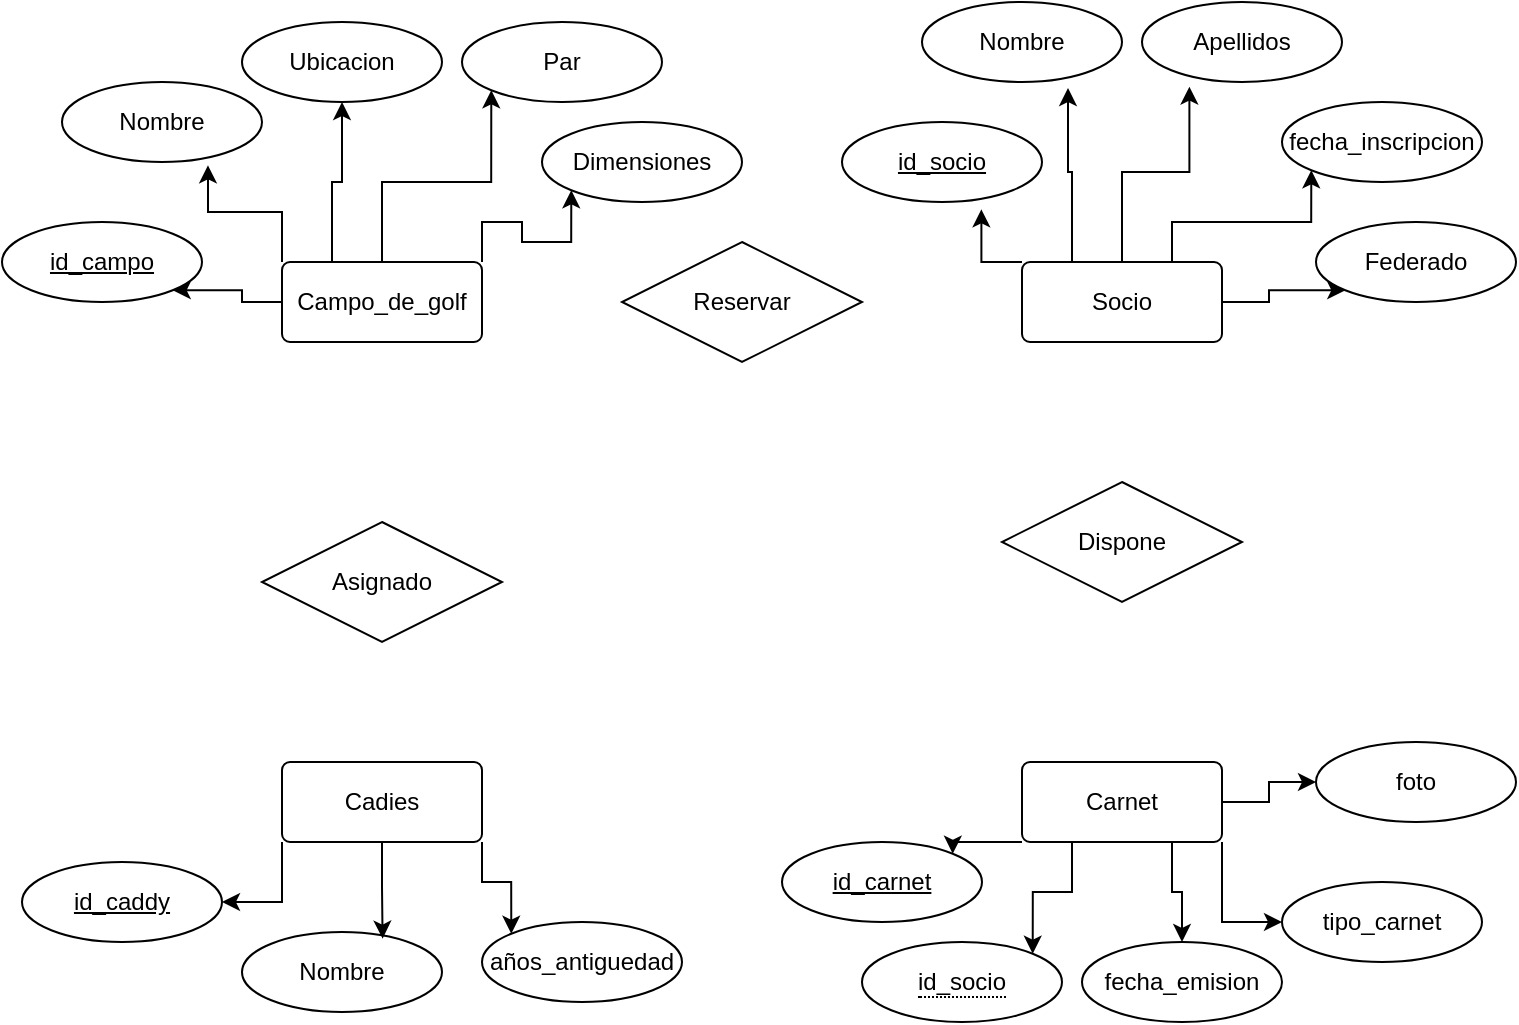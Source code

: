 <mxfile version="24.4.4" type="github">
  <diagram name="Página-1" id="MYhzSxHnuYfF_QKsgOc1">
    <mxGraphModel dx="1180" dy="745" grid="1" gridSize="10" guides="1" tooltips="1" connect="1" arrows="1" fold="1" page="1" pageScale="1" pageWidth="827" pageHeight="1169" math="0" shadow="0">
      <root>
        <mxCell id="0" />
        <mxCell id="1" parent="0" />
        <mxCell id="sus_bbIQdynmxPs1JQZI-1" value="Asignado" style="shape=rhombus;perimeter=rhombusPerimeter;whiteSpace=wrap;html=1;align=center;" vertex="1" parent="1">
          <mxGeometry x="200" y="340" width="120" height="60" as="geometry" />
        </mxCell>
        <mxCell id="sus_bbIQdynmxPs1JQZI-3" value="id_campo" style="ellipse;whiteSpace=wrap;html=1;align=center;fontStyle=4;" vertex="1" parent="1">
          <mxGeometry x="70" y="190" width="100" height="40" as="geometry" />
        </mxCell>
        <mxCell id="sus_bbIQdynmxPs1JQZI-4" value="Nombre" style="ellipse;whiteSpace=wrap;html=1;align=center;" vertex="1" parent="1">
          <mxGeometry x="100" y="120" width="100" height="40" as="geometry" />
        </mxCell>
        <mxCell id="sus_bbIQdynmxPs1JQZI-30" style="edgeStyle=orthogonalEdgeStyle;rounded=0;orthogonalLoop=1;jettySize=auto;html=1;exitX=0;exitY=0.5;exitDx=0;exitDy=0;entryX=1;entryY=1;entryDx=0;entryDy=0;" edge="1" parent="1" source="sus_bbIQdynmxPs1JQZI-5" target="sus_bbIQdynmxPs1JQZI-3">
          <mxGeometry relative="1" as="geometry" />
        </mxCell>
        <mxCell id="sus_bbIQdynmxPs1JQZI-32" style="edgeStyle=orthogonalEdgeStyle;rounded=0;orthogonalLoop=1;jettySize=auto;html=1;exitX=0.25;exitY=0;exitDx=0;exitDy=0;entryX=0.5;entryY=1;entryDx=0;entryDy=0;" edge="1" parent="1" source="sus_bbIQdynmxPs1JQZI-5" target="sus_bbIQdynmxPs1JQZI-6">
          <mxGeometry relative="1" as="geometry" />
        </mxCell>
        <mxCell id="sus_bbIQdynmxPs1JQZI-33" style="edgeStyle=orthogonalEdgeStyle;rounded=0;orthogonalLoop=1;jettySize=auto;html=1;exitX=0.5;exitY=0;exitDx=0;exitDy=0;entryX=0;entryY=1;entryDx=0;entryDy=0;" edge="1" parent="1" source="sus_bbIQdynmxPs1JQZI-5" target="sus_bbIQdynmxPs1JQZI-7">
          <mxGeometry relative="1" as="geometry" />
        </mxCell>
        <mxCell id="sus_bbIQdynmxPs1JQZI-34" style="edgeStyle=orthogonalEdgeStyle;rounded=0;orthogonalLoop=1;jettySize=auto;html=1;exitX=1;exitY=0;exitDx=0;exitDy=0;entryX=0;entryY=1;entryDx=0;entryDy=0;" edge="1" parent="1" source="sus_bbIQdynmxPs1JQZI-5" target="sus_bbIQdynmxPs1JQZI-8">
          <mxGeometry relative="1" as="geometry" />
        </mxCell>
        <mxCell id="sus_bbIQdynmxPs1JQZI-5" value="Campo_de_golf" style="rounded=1;arcSize=10;whiteSpace=wrap;html=1;align=center;" vertex="1" parent="1">
          <mxGeometry x="210" y="210" width="100" height="40" as="geometry" />
        </mxCell>
        <mxCell id="sus_bbIQdynmxPs1JQZI-6" value="Ubicacion" style="ellipse;whiteSpace=wrap;html=1;align=center;" vertex="1" parent="1">
          <mxGeometry x="190" y="90" width="100" height="40" as="geometry" />
        </mxCell>
        <mxCell id="sus_bbIQdynmxPs1JQZI-7" value="Par" style="ellipse;whiteSpace=wrap;html=1;align=center;" vertex="1" parent="1">
          <mxGeometry x="300" y="90" width="100" height="40" as="geometry" />
        </mxCell>
        <mxCell id="sus_bbIQdynmxPs1JQZI-8" value="Dimensiones" style="ellipse;whiteSpace=wrap;html=1;align=center;" vertex="1" parent="1">
          <mxGeometry x="340" y="140" width="100" height="40" as="geometry" />
        </mxCell>
        <mxCell id="sus_bbIQdynmxPs1JQZI-9" value="id_socio" style="ellipse;whiteSpace=wrap;html=1;align=center;fontStyle=4;" vertex="1" parent="1">
          <mxGeometry x="490" y="140" width="100" height="40" as="geometry" />
        </mxCell>
        <mxCell id="sus_bbIQdynmxPs1JQZI-10" value="Nombre" style="ellipse;whiteSpace=wrap;html=1;align=center;" vertex="1" parent="1">
          <mxGeometry x="530" y="80" width="100" height="40" as="geometry" />
        </mxCell>
        <mxCell id="sus_bbIQdynmxPs1JQZI-38" style="edgeStyle=orthogonalEdgeStyle;rounded=0;orthogonalLoop=1;jettySize=auto;html=1;exitX=0.75;exitY=0;exitDx=0;exitDy=0;entryX=0;entryY=1;entryDx=0;entryDy=0;" edge="1" parent="1" source="sus_bbIQdynmxPs1JQZI-11" target="sus_bbIQdynmxPs1JQZI-13">
          <mxGeometry relative="1" as="geometry" />
        </mxCell>
        <mxCell id="sus_bbIQdynmxPs1JQZI-39" style="edgeStyle=orthogonalEdgeStyle;rounded=0;orthogonalLoop=1;jettySize=auto;html=1;exitX=1;exitY=0.5;exitDx=0;exitDy=0;entryX=0;entryY=1;entryDx=0;entryDy=0;" edge="1" parent="1" source="sus_bbIQdynmxPs1JQZI-11" target="sus_bbIQdynmxPs1JQZI-14">
          <mxGeometry relative="1" as="geometry" />
        </mxCell>
        <mxCell id="sus_bbIQdynmxPs1JQZI-11" value="Socio" style="rounded=1;arcSize=10;whiteSpace=wrap;html=1;align=center;" vertex="1" parent="1">
          <mxGeometry x="580" y="210" width="100" height="40" as="geometry" />
        </mxCell>
        <mxCell id="sus_bbIQdynmxPs1JQZI-12" value="Apellidos" style="ellipse;whiteSpace=wrap;html=1;align=center;" vertex="1" parent="1">
          <mxGeometry x="640" y="80" width="100" height="40" as="geometry" />
        </mxCell>
        <mxCell id="sus_bbIQdynmxPs1JQZI-13" value="fecha_inscripcion" style="ellipse;whiteSpace=wrap;html=1;align=center;" vertex="1" parent="1">
          <mxGeometry x="710" y="130" width="100" height="40" as="geometry" />
        </mxCell>
        <mxCell id="sus_bbIQdynmxPs1JQZI-14" value="Federado" style="ellipse;whiteSpace=wrap;html=1;align=center;" vertex="1" parent="1">
          <mxGeometry x="727" y="190" width="100" height="40" as="geometry" />
        </mxCell>
        <mxCell id="sus_bbIQdynmxPs1JQZI-15" value="id_carnet" style="ellipse;whiteSpace=wrap;html=1;align=center;fontStyle=4;" vertex="1" parent="1">
          <mxGeometry x="460" y="500" width="100" height="40" as="geometry" />
        </mxCell>
        <mxCell id="sus_bbIQdynmxPs1JQZI-40" style="edgeStyle=orthogonalEdgeStyle;rounded=0;orthogonalLoop=1;jettySize=auto;html=1;exitX=1;exitY=0.5;exitDx=0;exitDy=0;" edge="1" parent="1" source="sus_bbIQdynmxPs1JQZI-17" target="sus_bbIQdynmxPs1JQZI-20">
          <mxGeometry relative="1" as="geometry" />
        </mxCell>
        <mxCell id="sus_bbIQdynmxPs1JQZI-41" style="edgeStyle=orthogonalEdgeStyle;rounded=0;orthogonalLoop=1;jettySize=auto;html=1;exitX=1;exitY=1;exitDx=0;exitDy=0;entryX=0;entryY=0.5;entryDx=0;entryDy=0;" edge="1" parent="1" source="sus_bbIQdynmxPs1JQZI-17" target="sus_bbIQdynmxPs1JQZI-19">
          <mxGeometry relative="1" as="geometry" />
        </mxCell>
        <mxCell id="sus_bbIQdynmxPs1JQZI-42" style="edgeStyle=orthogonalEdgeStyle;rounded=0;orthogonalLoop=1;jettySize=auto;html=1;exitX=0.75;exitY=1;exitDx=0;exitDy=0;entryX=0.5;entryY=0;entryDx=0;entryDy=0;" edge="1" parent="1" source="sus_bbIQdynmxPs1JQZI-17" target="sus_bbIQdynmxPs1JQZI-18">
          <mxGeometry relative="1" as="geometry" />
        </mxCell>
        <mxCell id="sus_bbIQdynmxPs1JQZI-43" style="edgeStyle=orthogonalEdgeStyle;rounded=0;orthogonalLoop=1;jettySize=auto;html=1;exitX=0.25;exitY=1;exitDx=0;exitDy=0;entryX=1;entryY=0;entryDx=0;entryDy=0;" edge="1" parent="1" source="sus_bbIQdynmxPs1JQZI-17" target="sus_bbIQdynmxPs1JQZI-21">
          <mxGeometry relative="1" as="geometry" />
        </mxCell>
        <mxCell id="sus_bbIQdynmxPs1JQZI-44" style="edgeStyle=orthogonalEdgeStyle;rounded=0;orthogonalLoop=1;jettySize=auto;html=1;exitX=0;exitY=1;exitDx=0;exitDy=0;entryX=1;entryY=0;entryDx=0;entryDy=0;" edge="1" parent="1" source="sus_bbIQdynmxPs1JQZI-17" target="sus_bbIQdynmxPs1JQZI-15">
          <mxGeometry relative="1" as="geometry" />
        </mxCell>
        <mxCell id="sus_bbIQdynmxPs1JQZI-17" value="Carnet" style="rounded=1;arcSize=10;whiteSpace=wrap;html=1;align=center;" vertex="1" parent="1">
          <mxGeometry x="580" y="460" width="100" height="40" as="geometry" />
        </mxCell>
        <mxCell id="sus_bbIQdynmxPs1JQZI-18" value="fecha_emision" style="ellipse;whiteSpace=wrap;html=1;align=center;" vertex="1" parent="1">
          <mxGeometry x="610" y="550" width="100" height="40" as="geometry" />
        </mxCell>
        <mxCell id="sus_bbIQdynmxPs1JQZI-19" value="tipo_carnet" style="ellipse;whiteSpace=wrap;html=1;align=center;" vertex="1" parent="1">
          <mxGeometry x="710" y="520" width="100" height="40" as="geometry" />
        </mxCell>
        <mxCell id="sus_bbIQdynmxPs1JQZI-20" value="foto" style="ellipse;whiteSpace=wrap;html=1;align=center;" vertex="1" parent="1">
          <mxGeometry x="727" y="450" width="100" height="40" as="geometry" />
        </mxCell>
        <mxCell id="sus_bbIQdynmxPs1JQZI-21" value="&lt;span style=&quot;border-bottom: 1px dotted&quot;&gt;id_socio&lt;/span&gt;" style="ellipse;whiteSpace=wrap;html=1;align=center;" vertex="1" parent="1">
          <mxGeometry x="500" y="550" width="100" height="40" as="geometry" />
        </mxCell>
        <mxCell id="sus_bbIQdynmxPs1JQZI-22" value="id_caddy" style="ellipse;whiteSpace=wrap;html=1;align=center;fontStyle=4;" vertex="1" parent="1">
          <mxGeometry x="80" y="510" width="100" height="40" as="geometry" />
        </mxCell>
        <mxCell id="sus_bbIQdynmxPs1JQZI-45" style="edgeStyle=orthogonalEdgeStyle;rounded=0;orthogonalLoop=1;jettySize=auto;html=1;exitX=1;exitY=1;exitDx=0;exitDy=0;entryX=0;entryY=0;entryDx=0;entryDy=0;" edge="1" parent="1" source="sus_bbIQdynmxPs1JQZI-23" target="sus_bbIQdynmxPs1JQZI-25">
          <mxGeometry relative="1" as="geometry" />
        </mxCell>
        <mxCell id="sus_bbIQdynmxPs1JQZI-47" style="edgeStyle=orthogonalEdgeStyle;rounded=0;orthogonalLoop=1;jettySize=auto;html=1;exitX=0;exitY=1;exitDx=0;exitDy=0;entryX=1;entryY=0.5;entryDx=0;entryDy=0;" edge="1" parent="1" source="sus_bbIQdynmxPs1JQZI-23" target="sus_bbIQdynmxPs1JQZI-22">
          <mxGeometry relative="1" as="geometry" />
        </mxCell>
        <mxCell id="sus_bbIQdynmxPs1JQZI-23" value="Cadies" style="rounded=1;arcSize=10;whiteSpace=wrap;html=1;align=center;" vertex="1" parent="1">
          <mxGeometry x="210" y="460" width="100" height="40" as="geometry" />
        </mxCell>
        <mxCell id="sus_bbIQdynmxPs1JQZI-24" value="Nombre" style="ellipse;whiteSpace=wrap;html=1;align=center;" vertex="1" parent="1">
          <mxGeometry x="190" y="545" width="100" height="40" as="geometry" />
        </mxCell>
        <mxCell id="sus_bbIQdynmxPs1JQZI-25" value="años_antiguedad" style="ellipse;whiteSpace=wrap;html=1;align=center;" vertex="1" parent="1">
          <mxGeometry x="310" y="540" width="100" height="40" as="geometry" />
        </mxCell>
        <mxCell id="sus_bbIQdynmxPs1JQZI-28" value="Reservar" style="shape=rhombus;perimeter=rhombusPerimeter;whiteSpace=wrap;html=1;align=center;" vertex="1" parent="1">
          <mxGeometry x="380" y="200" width="120" height="60" as="geometry" />
        </mxCell>
        <mxCell id="sus_bbIQdynmxPs1JQZI-29" value="Dispone" style="shape=rhombus;perimeter=rhombusPerimeter;whiteSpace=wrap;html=1;align=center;" vertex="1" parent="1">
          <mxGeometry x="570" y="320" width="120" height="60" as="geometry" />
        </mxCell>
        <mxCell id="sus_bbIQdynmxPs1JQZI-31" style="edgeStyle=orthogonalEdgeStyle;rounded=0;orthogonalLoop=1;jettySize=auto;html=1;exitX=0;exitY=0;exitDx=0;exitDy=0;entryX=0.73;entryY=1.042;entryDx=0;entryDy=0;entryPerimeter=0;" edge="1" parent="1" source="sus_bbIQdynmxPs1JQZI-5" target="sus_bbIQdynmxPs1JQZI-4">
          <mxGeometry relative="1" as="geometry" />
        </mxCell>
        <mxCell id="sus_bbIQdynmxPs1JQZI-35" style="edgeStyle=orthogonalEdgeStyle;rounded=0;orthogonalLoop=1;jettySize=auto;html=1;exitX=0;exitY=0;exitDx=0;exitDy=0;entryX=0.697;entryY=1.092;entryDx=0;entryDy=0;entryPerimeter=0;" edge="1" parent="1" source="sus_bbIQdynmxPs1JQZI-11" target="sus_bbIQdynmxPs1JQZI-9">
          <mxGeometry relative="1" as="geometry" />
        </mxCell>
        <mxCell id="sus_bbIQdynmxPs1JQZI-36" style="edgeStyle=orthogonalEdgeStyle;rounded=0;orthogonalLoop=1;jettySize=auto;html=1;exitX=0.25;exitY=0;exitDx=0;exitDy=0;entryX=0.73;entryY=1.075;entryDx=0;entryDy=0;entryPerimeter=0;" edge="1" parent="1" source="sus_bbIQdynmxPs1JQZI-11" target="sus_bbIQdynmxPs1JQZI-10">
          <mxGeometry relative="1" as="geometry" />
        </mxCell>
        <mxCell id="sus_bbIQdynmxPs1JQZI-37" style="edgeStyle=orthogonalEdgeStyle;rounded=0;orthogonalLoop=1;jettySize=auto;html=1;exitX=0.5;exitY=0;exitDx=0;exitDy=0;entryX=0.237;entryY=1.058;entryDx=0;entryDy=0;entryPerimeter=0;" edge="1" parent="1" source="sus_bbIQdynmxPs1JQZI-11" target="sus_bbIQdynmxPs1JQZI-12">
          <mxGeometry relative="1" as="geometry" />
        </mxCell>
        <mxCell id="sus_bbIQdynmxPs1JQZI-46" style="edgeStyle=orthogonalEdgeStyle;rounded=0;orthogonalLoop=1;jettySize=auto;html=1;exitX=0.5;exitY=1;exitDx=0;exitDy=0;entryX=0.703;entryY=0.083;entryDx=0;entryDy=0;entryPerimeter=0;" edge="1" parent="1" source="sus_bbIQdynmxPs1JQZI-23" target="sus_bbIQdynmxPs1JQZI-24">
          <mxGeometry relative="1" as="geometry" />
        </mxCell>
      </root>
    </mxGraphModel>
  </diagram>
</mxfile>
